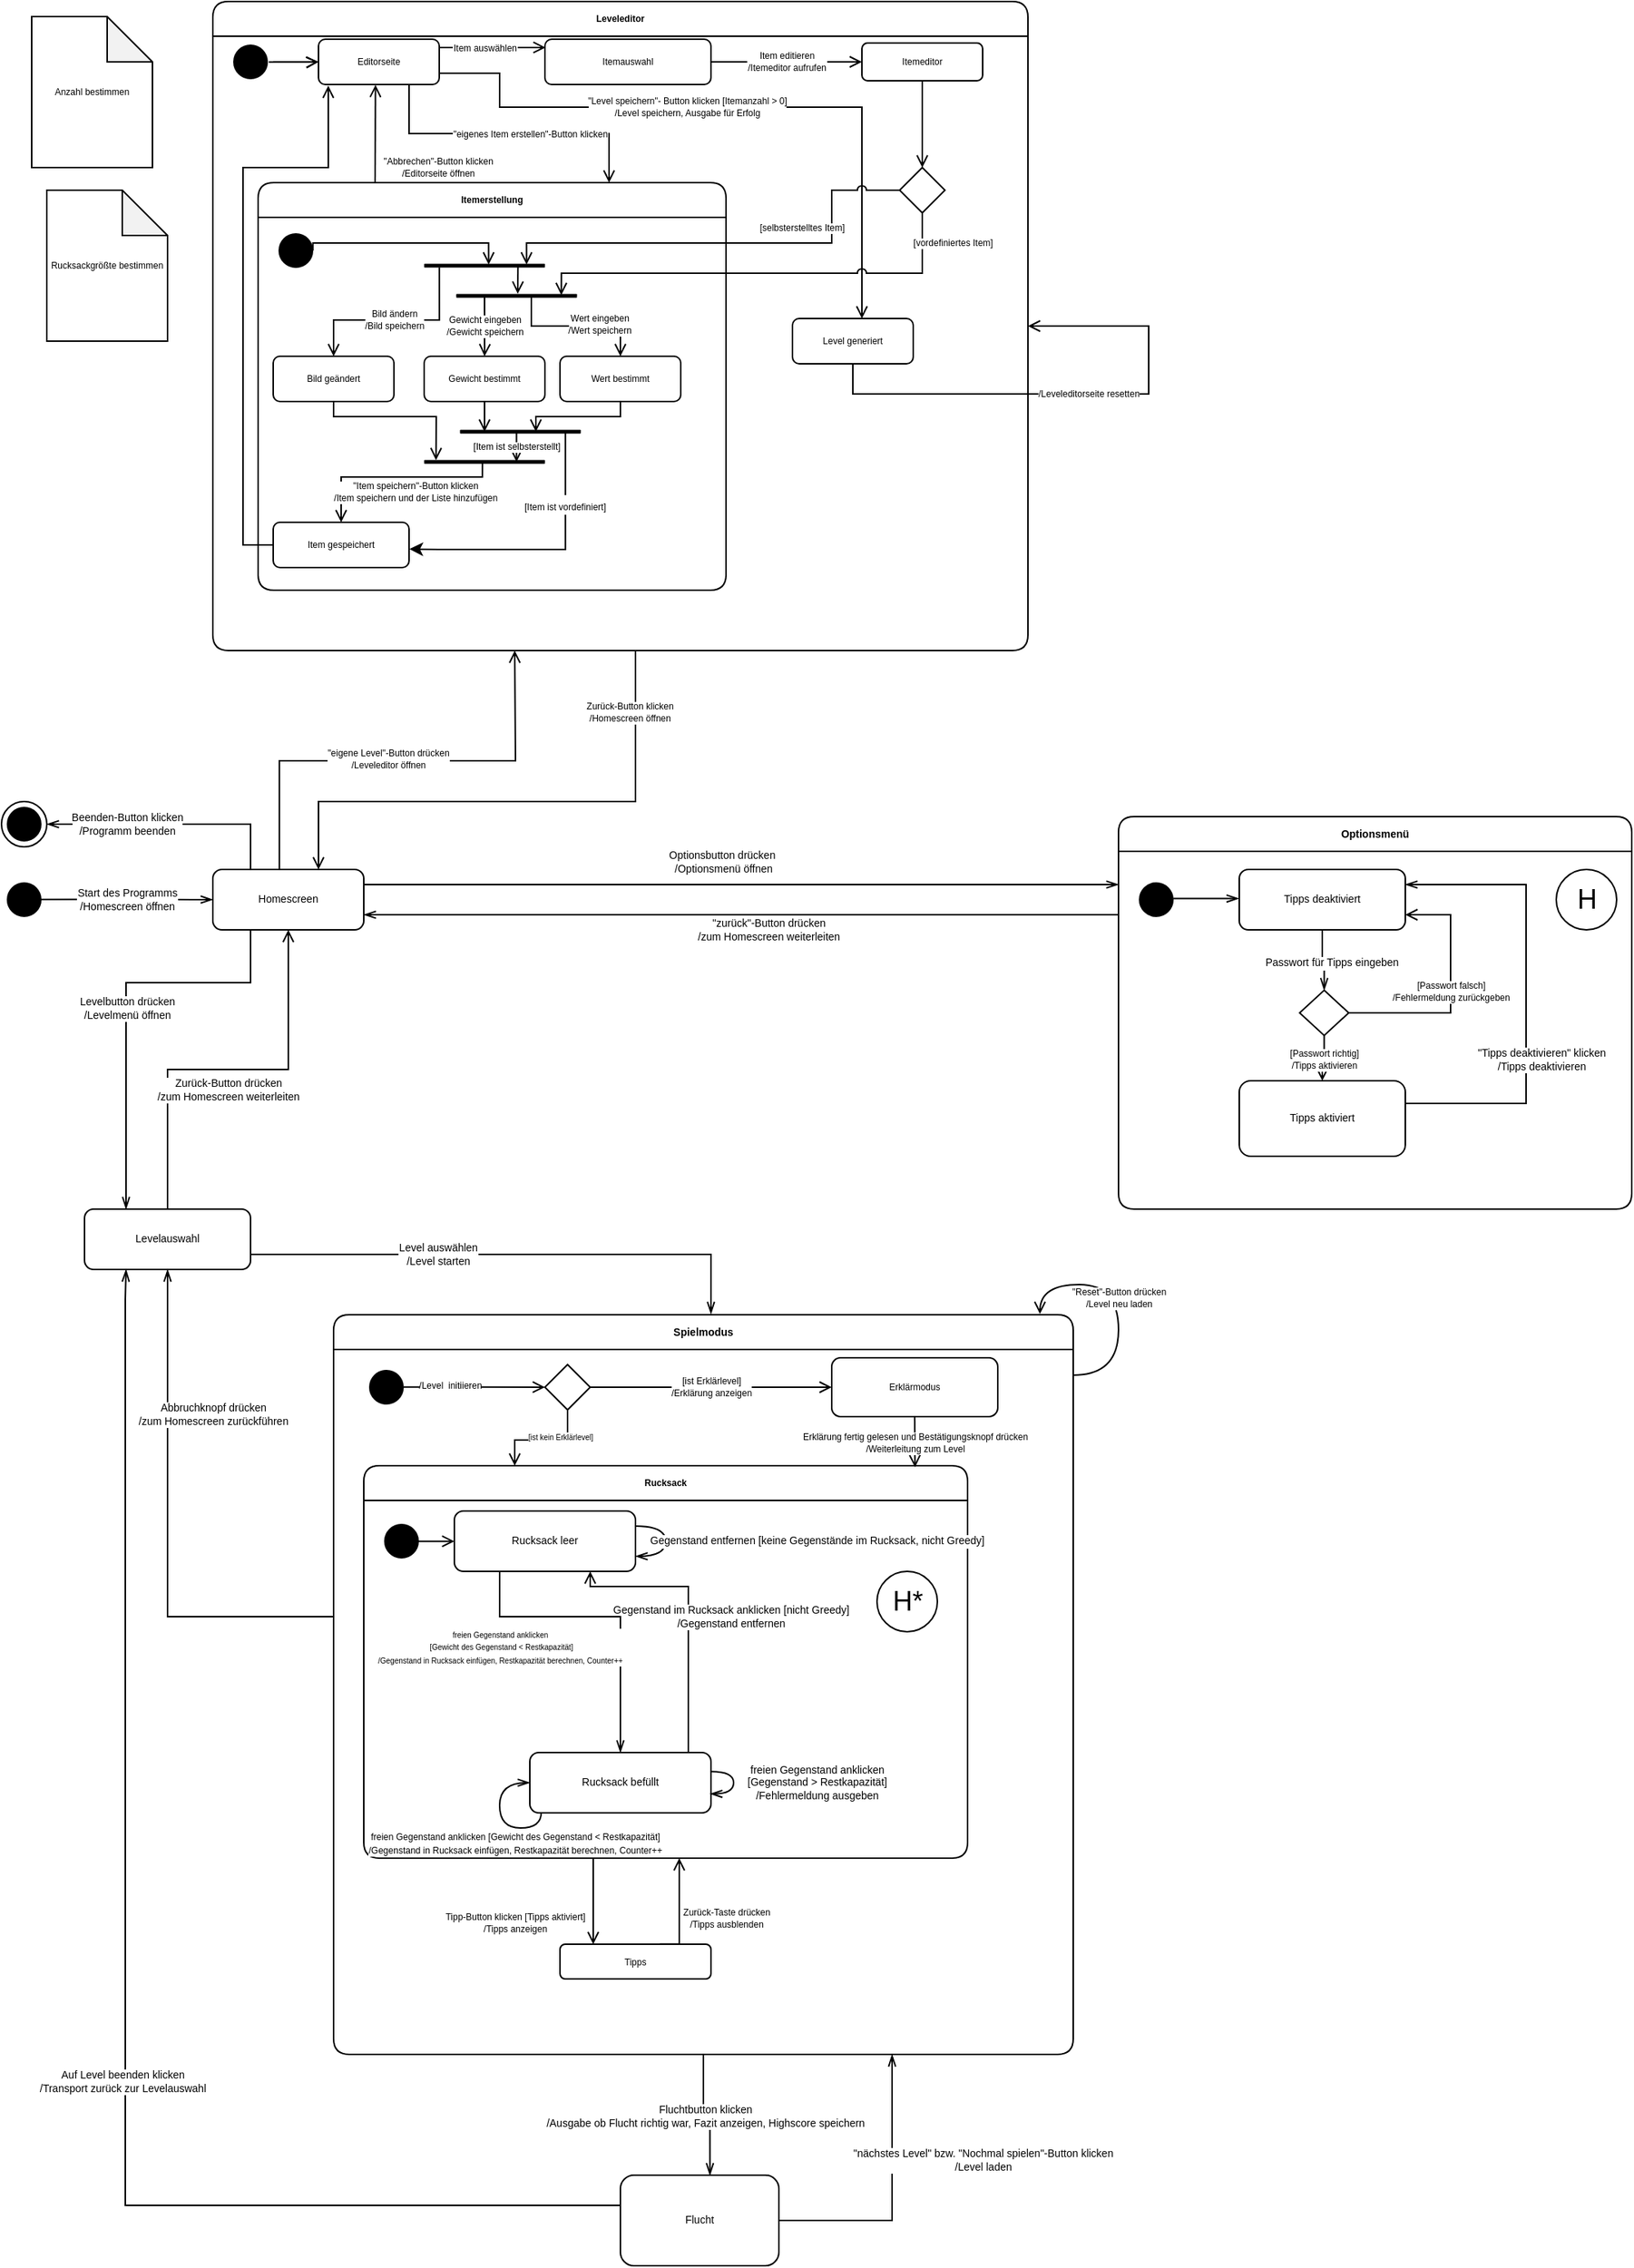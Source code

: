 <mxfile version="20.6.1" type="device"><diagram name="Page-1" id="58cdce13-f638-feb5-8d6f-7d28b1aa9fa0"><mxGraphModel dx="788" dy="1387" grid="1" gridSize="10" guides="1" tooltips="1" connect="1" arrows="1" fold="1" page="1" pageScale="1" pageWidth="1169" pageHeight="827" background="none" math="0" shadow="0"><root><mxCell id="0"/><mxCell id="1" parent="0"/><mxCell id="Y8kZHkkbkPLD9dmNPPJZ-6" value="Start des Programms&lt;br style=&quot;font-size: 7px;&quot;&gt;/Homescreen öffnen" style="edgeStyle=orthogonalEdgeStyle;rounded=0;orthogonalLoop=1;jettySize=auto;html=1;endArrow=openThin;endFill=0;fontSize=7;exitX=0.869;exitY=0.494;exitDx=0;exitDy=0;exitPerimeter=0;" parent="1" source="Y8kZHkkbkPLD9dmNPPJZ-82" target="Y8kZHkkbkPLD9dmNPPJZ-8" edge="1"><mxGeometry relative="1" as="geometry"><mxPoint x="-10" y="-220" as="sourcePoint"/><mxPoint x="165.0" y="50" as="targetPoint"/></mxGeometry></mxCell><mxCell id="Y8kZHkkbkPLD9dmNPPJZ-15" value="Optionsbutton drücken&lt;br style=&quot;font-size: 7px;&quot;&gt;&amp;nbsp;/Optionsmenü öffnen" style="edgeStyle=orthogonalEdgeStyle;rounded=0;orthogonalLoop=1;jettySize=auto;html=1;endArrow=openThin;endFill=0;fontSize=7;exitX=1;exitY=0.25;exitDx=0;exitDy=0;" parent="1" source="Y8kZHkkbkPLD9dmNPPJZ-8" edge="1"><mxGeometry x="-0.053" y="15" relative="1" as="geometry"><mxPoint x="760" y="-225" as="targetPoint"/><Array as="points"><mxPoint x="450" y="-225"/></Array><mxPoint as="offset"/></mxGeometry></mxCell><mxCell id="Y8kZHkkbkPLD9dmNPPJZ-22" value="Levelbutton drücken&lt;br style=&quot;font-size: 7px;&quot;&gt;/Levelmenü öffnen" style="edgeStyle=orthogonalEdgeStyle;rounded=0;orthogonalLoop=1;jettySize=auto;html=1;endArrow=openThin;endFill=0;fontSize=7;entryX=0.25;entryY=0;entryDx=0;entryDy=0;exitX=0.25;exitY=1;exitDx=0;exitDy=0;" parent="1" source="Y8kZHkkbkPLD9dmNPPJZ-8" target="Y8kZHkkbkPLD9dmNPPJZ-21" edge="1"><mxGeometry relative="1" as="geometry"><Array as="points"><mxPoint x="185" y="-160"/><mxPoint x="103" y="-160"/></Array></mxGeometry></mxCell><mxCell id="Y8kZHkkbkPLD9dmNPPJZ-85" style="edgeStyle=orthogonalEdgeStyle;rounded=0;orthogonalLoop=1;jettySize=auto;html=1;entryX=1;entryY=0.5;entryDx=0;entryDy=0;fontSize=7;endArrow=openThin;endFill=0;exitX=0.25;exitY=0;exitDx=0;exitDy=0;" parent="1" source="Y8kZHkkbkPLD9dmNPPJZ-8" target="Y8kZHkkbkPLD9dmNPPJZ-84" edge="1"><mxGeometry relative="1" as="geometry"><Array as="points"><mxPoint x="185" y="-265"/></Array></mxGeometry></mxCell><mxCell id="Y8kZHkkbkPLD9dmNPPJZ-86" value="Beenden-Button klicken&lt;br style=&quot;font-size: 7px;&quot;&gt;/Programm beenden" style="edgeLabel;html=1;align=center;verticalAlign=middle;resizable=0;points=[];fontSize=7;" parent="Y8kZHkkbkPLD9dmNPPJZ-85" vertex="1" connectable="0"><mxGeometry x="-0.388" y="1" relative="1" as="geometry"><mxPoint x="-62" y="-1" as="offset"/></mxGeometry></mxCell><mxCell id="iM5wBfxBL-h4ycN9MEfd-19" style="edgeStyle=orthogonalEdgeStyle;rounded=0;jumpStyle=arc;orthogonalLoop=1;jettySize=auto;html=1;fontSize=6;endArrow=open;endFill=0;exitX=0.441;exitY=-0.003;exitDx=0;exitDy=0;exitPerimeter=0;" parent="1" source="Y8kZHkkbkPLD9dmNPPJZ-8" edge="1"><mxGeometry relative="1" as="geometry"><mxPoint x="360" y="-380" as="targetPoint"/></mxGeometry></mxCell><mxCell id="iM5wBfxBL-h4ycN9MEfd-22" value="&quot;eigene Level&quot;-Button drücken&lt;br&gt;/Leveleditor öffnen" style="edgeLabel;html=1;align=center;verticalAlign=middle;resizable=0;points=[];fontSize=6;" parent="iM5wBfxBL-h4ycN9MEfd-19" vertex="1" connectable="0"><mxGeometry x="-0.043" y="1" relative="1" as="geometry"><mxPoint as="offset"/></mxGeometry></mxCell><mxCell id="Y8kZHkkbkPLD9dmNPPJZ-8" value="Homescreen" style="rounded=1;whiteSpace=wrap;html=1;fontSize=7;" parent="1" vertex="1"><mxGeometry x="160" y="-235" width="100" height="40" as="geometry"/></mxCell><mxCell id="Y8kZHkkbkPLD9dmNPPJZ-68" style="edgeStyle=orthogonalEdgeStyle;rounded=0;orthogonalLoop=1;jettySize=auto;html=1;entryX=1;entryY=0.75;entryDx=0;entryDy=0;endArrow=openThin;endFill=0;fontSize=7;jumpStyle=arc;exitX=0;exitY=0.25;exitDx=0;exitDy=0;" parent="1" source="Y8kZHkkbkPLD9dmNPPJZ-14" target="Y8kZHkkbkPLD9dmNPPJZ-8" edge="1"><mxGeometry relative="1" as="geometry"><Array as="points"><mxPoint x="450" y="-205"/></Array></mxGeometry></mxCell><mxCell id="Y8kZHkkbkPLD9dmNPPJZ-69" value="&quot;zurück&quot;-Button drücken&lt;br style=&quot;font-size: 7px;&quot;&gt;/zum Homescreen weiterleiten" style="edgeLabel;html=1;align=center;verticalAlign=middle;resizable=0;points=[];fontSize=7;" parent="Y8kZHkkbkPLD9dmNPPJZ-68" vertex="1" connectable="0"><mxGeometry x="-0.121" y="-2" relative="1" as="geometry"><mxPoint x="-12" y="12" as="offset"/></mxGeometry></mxCell><mxCell id="Y8kZHkkbkPLD9dmNPPJZ-14" value="Optionsmenü" style="swimlane;whiteSpace=wrap;html=1;rounded=1;fontSize=7;" parent="1" vertex="1"><mxGeometry x="760" y="-270" width="340" height="260" as="geometry"><mxRectangle x="500" y="30" width="90" height="23" as="alternateBounds"/></mxGeometry></mxCell><mxCell id="Y8kZHkkbkPLD9dmNPPJZ-20" value="Passwort für Tipps eingeben" style="edgeStyle=orthogonalEdgeStyle;rounded=0;orthogonalLoop=1;jettySize=auto;html=1;endArrow=openThin;endFill=0;fontSize=7;entryX=0.5;entryY=0;entryDx=0;entryDy=0;entryPerimeter=0;" parent="Y8kZHkkbkPLD9dmNPPJZ-14" source="Y8kZHkkbkPLD9dmNPPJZ-17" target="iM5wBfxBL-h4ycN9MEfd-50" edge="1"><mxGeometry x="0.118" y="5" relative="1" as="geometry"><mxPoint as="offset"/><mxPoint x="135" y="125" as="targetPoint"/></mxGeometry></mxCell><mxCell id="Y8kZHkkbkPLD9dmNPPJZ-17" value="Tipps deaktiviert" style="rounded=1;whiteSpace=wrap;html=1;fontSize=7;" parent="Y8kZHkkbkPLD9dmNPPJZ-14" vertex="1"><mxGeometry x="80" y="35" width="110" height="40" as="geometry"/></mxCell><mxCell id="Y8kZHkkbkPLD9dmNPPJZ-66" style="edgeStyle=orthogonalEdgeStyle;rounded=0;orthogonalLoop=1;jettySize=auto;html=1;entryX=1;entryY=0.25;entryDx=0;entryDy=0;endArrow=openThin;endFill=0;fontSize=7;exitX=1;exitY=0.5;exitDx=0;exitDy=0;jumpStyle=arc;" parent="Y8kZHkkbkPLD9dmNPPJZ-14" source="Y8kZHkkbkPLD9dmNPPJZ-19" target="Y8kZHkkbkPLD9dmNPPJZ-17" edge="1"><mxGeometry relative="1" as="geometry"><Array as="points"><mxPoint x="190" y="190"/><mxPoint x="270" y="190"/><mxPoint x="270" y="45"/></Array></mxGeometry></mxCell><mxCell id="Y8kZHkkbkPLD9dmNPPJZ-67" value="&quot;Tipps deaktivieren&quot; klicken&lt;br style=&quot;font-size: 7px;&quot;&gt;/Tipps deaktivieren" style="edgeLabel;html=1;align=center;verticalAlign=middle;resizable=0;points=[];fontSize=7;" parent="Y8kZHkkbkPLD9dmNPPJZ-66" vertex="1" connectable="0"><mxGeometry x="0.139" relative="1" as="geometry"><mxPoint x="10" y="60" as="offset"/></mxGeometry></mxCell><mxCell id="Y8kZHkkbkPLD9dmNPPJZ-19" value="Tipps aktiviert" style="rounded=1;whiteSpace=wrap;html=1;fontSize=7;" parent="Y8kZHkkbkPLD9dmNPPJZ-14" vertex="1"><mxGeometry x="80" y="175" width="110" height="50" as="geometry"/></mxCell><mxCell id="Y8kZHkkbkPLD9dmNPPJZ-89" value="" style="edgeStyle=orthogonalEdgeStyle;rounded=0;orthogonalLoop=1;jettySize=auto;html=1;fontSize=7;endArrow=openThin;endFill=0;exitX=0.874;exitY=0.475;exitDx=0;exitDy=0;exitPerimeter=0;entryX=-0.003;entryY=0.481;entryDx=0;entryDy=0;entryPerimeter=0;" parent="Y8kZHkkbkPLD9dmNPPJZ-14" source="Y8kZHkkbkPLD9dmNPPJZ-88" target="Y8kZHkkbkPLD9dmNPPJZ-17" edge="1"><mxGeometry relative="1" as="geometry"><mxPoint x="40" y="55" as="sourcePoint"/><Array as="points"><mxPoint x="60" y="54"/></Array></mxGeometry></mxCell><mxCell id="Y8kZHkkbkPLD9dmNPPJZ-88" value="" style="ellipse;html=1;shape=startState;fillColor=#000000;strokeColor=#000000;rounded=1;fontSize=7;" parent="Y8kZHkkbkPLD9dmNPPJZ-14" vertex="1"><mxGeometry x="10" y="40" width="30" height="30" as="geometry"/></mxCell><mxCell id="iM5wBfxBL-h4ycN9MEfd-24" value="H" style="shape=ellipse;html=1;fontSize=18;align=center;" parent="Y8kZHkkbkPLD9dmNPPJZ-14" vertex="1"><mxGeometry x="290" y="35" width="40" height="40" as="geometry"/></mxCell><mxCell id="iM5wBfxBL-h4ycN9MEfd-52" value="[Passwort richtig]&lt;br&gt;/Tipps aktivieren" style="edgeStyle=orthogonalEdgeStyle;rounded=0;jumpStyle=arc;orthogonalLoop=1;jettySize=auto;html=1;entryX=0.5;entryY=0;entryDx=0;entryDy=0;strokeWidth=1;fontSize=6;startArrow=none;startFill=0;endArrow=open;endFill=0;" parent="Y8kZHkkbkPLD9dmNPPJZ-14" source="iM5wBfxBL-h4ycN9MEfd-50" target="Y8kZHkkbkPLD9dmNPPJZ-19" edge="1"><mxGeometry relative="1" as="geometry"/></mxCell><mxCell id="iM5wBfxBL-h4ycN9MEfd-53" value="[Passwort falsch]&lt;br&gt;/Fehlermeldung zurückgeben" style="edgeStyle=orthogonalEdgeStyle;rounded=0;jumpStyle=arc;orthogonalLoop=1;jettySize=auto;html=1;entryX=1;entryY=0.75;entryDx=0;entryDy=0;strokeWidth=1;fontSize=6;startArrow=none;startFill=0;endArrow=open;endFill=0;exitX=1;exitY=0.5;exitDx=0;exitDy=0;exitPerimeter=0;" parent="Y8kZHkkbkPLD9dmNPPJZ-14" source="iM5wBfxBL-h4ycN9MEfd-50" target="Y8kZHkkbkPLD9dmNPPJZ-17" edge="1"><mxGeometry relative="1" as="geometry"><Array as="points"><mxPoint x="220" y="130"/><mxPoint x="220" y="65"/></Array></mxGeometry></mxCell><mxCell id="iM5wBfxBL-h4ycN9MEfd-50" value="" style="strokeWidth=1;html=1;shape=mxgraph.flowchart.decision;whiteSpace=wrap;rounded=1;fontSize=6;" parent="Y8kZHkkbkPLD9dmNPPJZ-14" vertex="1"><mxGeometry x="120" y="115" width="32.5" height="30" as="geometry"/></mxCell><mxCell id="Y8kZHkkbkPLD9dmNPPJZ-24" value="Level auswählen&lt;br style=&quot;font-size: 7px;&quot;&gt;/Level starten" style="edgeStyle=orthogonalEdgeStyle;rounded=0;orthogonalLoop=1;jettySize=auto;html=1;endArrow=openThin;endFill=0;entryX=0.511;entryY=-0.001;entryDx=0;entryDy=0;fontSize=7;entryPerimeter=0;" parent="1" source="Y8kZHkkbkPLD9dmNPPJZ-21" target="Y8kZHkkbkPLD9dmNPPJZ-25" edge="1"><mxGeometry x="-0.284" relative="1" as="geometry"><mxPoint x="130" y="230" as="targetPoint"/><Array as="points"><mxPoint x="490" y="20"/><mxPoint x="490" y="60"/></Array><mxPoint as="offset"/></mxGeometry></mxCell><mxCell id="iM5wBfxBL-h4ycN9MEfd-1" style="edgeStyle=orthogonalEdgeStyle;rounded=0;orthogonalLoop=1;jettySize=auto;html=1;entryX=0.5;entryY=1;entryDx=0;entryDy=0;fontSize=7;endArrow=open;endFill=0;" parent="1" source="Y8kZHkkbkPLD9dmNPPJZ-21" target="Y8kZHkkbkPLD9dmNPPJZ-8" edge="1"><mxGeometry relative="1" as="geometry"/></mxCell><mxCell id="iM5wBfxBL-h4ycN9MEfd-2" value="&lt;font style=&quot;font-size: 7px;&quot;&gt;Zurück-Button drücken&lt;br style=&quot;font-size: 7px;&quot;&gt;/zum Homescreen weiterleiten&lt;/font&gt;" style="edgeLabel;html=1;align=center;verticalAlign=middle;resizable=0;points=[];fontSize=7;" parent="iM5wBfxBL-h4ycN9MEfd-1" vertex="1" connectable="0"><mxGeometry x="-0.165" y="-1" relative="1" as="geometry"><mxPoint x="22" y="12" as="offset"/></mxGeometry></mxCell><mxCell id="Y8kZHkkbkPLD9dmNPPJZ-21" value="Levelauswahl" style="rounded=1;whiteSpace=wrap;html=1;fontSize=7;" parent="1" vertex="1"><mxGeometry x="75" y="-10" width="110" height="40" as="geometry"/></mxCell><mxCell id="Y8kZHkkbkPLD9dmNPPJZ-41" style="edgeStyle=orthogonalEdgeStyle;rounded=0;orthogonalLoop=1;jettySize=auto;html=1;endArrow=openThin;endFill=0;fontSize=7;jumpStyle=arc;entryX=0.565;entryY=0.002;entryDx=0;entryDy=0;entryPerimeter=0;" parent="1" source="Y8kZHkkbkPLD9dmNPPJZ-25" target="Y8kZHkkbkPLD9dmNPPJZ-40" edge="1"><mxGeometry relative="1" as="geometry"><Array as="points"/></mxGeometry></mxCell><mxCell id="Y8kZHkkbkPLD9dmNPPJZ-42" value="Fluchtbutton klicken&lt;br style=&quot;font-size: 7px;&quot;&gt;/Ausgabe ob Flucht richtig war, Fazit anzeigen, Highscore speichern" style="edgeLabel;html=1;align=center;verticalAlign=middle;resizable=0;points=[];fontSize=7;" parent="Y8kZHkkbkPLD9dmNPPJZ-41" vertex="1" connectable="0"><mxGeometry x="-0.046" y="-1" relative="1" as="geometry"><mxPoint as="offset"/></mxGeometry></mxCell><mxCell id="Y8kZHkkbkPLD9dmNPPJZ-70" style="edgeStyle=orthogonalEdgeStyle;rounded=0;orthogonalLoop=1;jettySize=auto;html=1;entryX=0.5;entryY=1;entryDx=0;entryDy=0;endArrow=openThin;endFill=0;fontSize=7;" parent="1" source="Y8kZHkkbkPLD9dmNPPJZ-25" target="Y8kZHkkbkPLD9dmNPPJZ-21" edge="1"><mxGeometry relative="1" as="geometry"><Array as="points"><mxPoint x="130" y="260"/></Array></mxGeometry></mxCell><mxCell id="Y8kZHkkbkPLD9dmNPPJZ-71" value="Abbruchknopf drücken&lt;br style=&quot;font-size: 7px;&quot;&gt;/zum Homescreen zurückführen" style="edgeLabel;html=1;align=center;verticalAlign=middle;resizable=0;points=[];fontSize=7;" parent="Y8kZHkkbkPLD9dmNPPJZ-70" vertex="1" connectable="0"><mxGeometry x="0.465" relative="1" as="geometry"><mxPoint x="30" y="5" as="offset"/></mxGeometry></mxCell><mxCell id="Y8kZHkkbkPLD9dmNPPJZ-25" value="Spielmodus" style="swimlane;whiteSpace=wrap;html=1;rounded=1;fontSize=7;" parent="1" vertex="1"><mxGeometry x="240" y="60" width="490" height="490" as="geometry"/></mxCell><mxCell id="iM5wBfxBL-h4ycN9MEfd-10" style="edgeStyle=orthogonalEdgeStyle;rounded=0;orthogonalLoop=1;jettySize=auto;html=1;fontSize=6;endArrow=open;endFill=0;entryX=0;entryY=0.5;entryDx=0;entryDy=0;exitX=0.883;exitY=0.496;exitDx=0;exitDy=0;exitPerimeter=0;entryPerimeter=0;" parent="Y8kZHkkbkPLD9dmNPPJZ-25" source="Y8kZHkkbkPLD9dmNPPJZ-90" target="iM5wBfxBL-h4ycN9MEfd-54" edge="1"><mxGeometry relative="1" as="geometry"><mxPoint x="140" y="48" as="targetPoint"/><Array as="points"/></mxGeometry></mxCell><mxCell id="iM5wBfxBL-h4ycN9MEfd-11" value="/Level&amp;nbsp; initiieren" style="edgeLabel;html=1;align=center;verticalAlign=middle;resizable=0;points=[];fontSize=6;" parent="iM5wBfxBL-h4ycN9MEfd-10" vertex="1" connectable="0"><mxGeometry x="-0.356" y="1" relative="1" as="geometry"><mxPoint as="offset"/></mxGeometry></mxCell><mxCell id="Y8kZHkkbkPLD9dmNPPJZ-90" value="" style="ellipse;html=1;shape=startState;fillColor=#000000;strokeColor=#000000;rounded=1;fontSize=7;" parent="Y8kZHkkbkPLD9dmNPPJZ-25" vertex="1"><mxGeometry x="20" y="33" width="30" height="30" as="geometry"/></mxCell><mxCell id="iM5wBfxBL-h4ycN9MEfd-6" value="Rucksack" style="swimlane;fontSize=6;rounded=1;swimlaneLine=1;" parent="Y8kZHkkbkPLD9dmNPPJZ-25" vertex="1"><mxGeometry x="20" y="100" width="400" height="260" as="geometry"/></mxCell><mxCell id="Y8kZHkkbkPLD9dmNPPJZ-29" value="Rucksack leer" style="rounded=1;whiteSpace=wrap;html=1;fontSize=7;" parent="iM5wBfxBL-h4ycN9MEfd-6" vertex="1"><mxGeometry x="60" y="30" width="120" height="40" as="geometry"/></mxCell><mxCell id="Y8kZHkkbkPLD9dmNPPJZ-95" style="edgeStyle=orthogonalEdgeStyle;sketch=0;jumpStyle=arc;orthogonalLoop=1;jettySize=auto;html=1;fontSize=7;endArrow=open;endFill=0;rounded=0;entryX=0.75;entryY=1;entryDx=0;entryDy=0;" parent="iM5wBfxBL-h4ycN9MEfd-6" source="Y8kZHkkbkPLD9dmNPPJZ-30" target="Y8kZHkkbkPLD9dmNPPJZ-29" edge="1"><mxGeometry relative="1" as="geometry"><mxPoint x="285" y="70" as="targetPoint"/><Array as="points"><mxPoint x="215" y="80"/><mxPoint x="150" y="80"/></Array></mxGeometry></mxCell><mxCell id="Y8kZHkkbkPLD9dmNPPJZ-96" value="Gegenstand im Rucksack anklicken [nicht Greedy]&lt;br style=&quot;font-size: 7px;&quot;&gt;/Gegenstand entfernen" style="edgeLabel;html=1;align=center;verticalAlign=middle;resizable=0;points=[];fontSize=7;" parent="Y8kZHkkbkPLD9dmNPPJZ-95" vertex="1" connectable="0"><mxGeometry x="0.318" relative="1" as="geometry"><mxPoint x="40" y="20" as="offset"/></mxGeometry></mxCell><mxCell id="Y8kZHkkbkPLD9dmNPPJZ-30" value="Rucksack befüllt" style="rounded=1;whiteSpace=wrap;html=1;fontSize=7;" parent="iM5wBfxBL-h4ycN9MEfd-6" vertex="1"><mxGeometry x="110" y="190" width="120" height="40" as="geometry"/></mxCell><mxCell id="Y8kZHkkbkPLD9dmNPPJZ-58" value="Gegenstand entfernen [keine Gegenstände im Rucksack, nicht Greedy]" style="edgeStyle=orthogonalEdgeStyle;orthogonalLoop=1;jettySize=auto;html=1;endArrow=openThin;endFill=0;fontSize=7;curved=1;" parent="iM5wBfxBL-h4ycN9MEfd-6" source="Y8kZHkkbkPLD9dmNPPJZ-29" target="Y8kZHkkbkPLD9dmNPPJZ-29" edge="1"><mxGeometry y="100" relative="1" as="geometry"><mxPoint as="offset"/></mxGeometry></mxCell><mxCell id="Y8kZHkkbkPLD9dmNPPJZ-31" value="&lt;font style=&quot;font-size: 5px;&quot;&gt;freien Gegenstand anklicken&lt;br style=&quot;&quot;&gt;&amp;nbsp;[Gewicht des Gegenstand &amp;lt; Restkapazität]&lt;br style=&quot;&quot;&gt;/Gegenstand in Rucksack einfügen, Restkapazität berechnen, Counter++&lt;/font&gt;" style="edgeStyle=orthogonalEdgeStyle;rounded=0;orthogonalLoop=1;jettySize=auto;html=1;endArrow=openThin;endFill=0;fontSize=7;exitX=0.25;exitY=1;exitDx=0;exitDy=0;" parent="iM5wBfxBL-h4ycN9MEfd-6" source="Y8kZHkkbkPLD9dmNPPJZ-29" target="Y8kZHkkbkPLD9dmNPPJZ-30" edge="1"><mxGeometry x="-0.7" y="-20" relative="1" as="geometry"><Array as="points"><mxPoint x="90" y="100"/><mxPoint x="170" y="100"/></Array><mxPoint as="offset"/></mxGeometry></mxCell><mxCell id="Y8kZHkkbkPLD9dmNPPJZ-80" value="&lt;font style=&quot;font-size: 6px;&quot;&gt;&lt;span style=&quot;caret-color: rgb(0, 0, 0); color: rgb(0, 0, 0); font-family: Helvetica; font-style: normal; font-variant-caps: normal; font-weight: 400; letter-spacing: normal; text-align: center; text-indent: 0px; text-transform: none; word-spacing: 0px; -webkit-text-stroke-width: 0px; background-color: rgb(255, 255, 255); text-decoration: none; float: none; display: inline !important;&quot;&gt;freien Gegenstand anklicken [Gewicht des Gegenstand &amp;lt; Restkapazität]&lt;/span&gt;&lt;br style=&quot;caret-color: rgb(0, 0, 0); color: rgb(0, 0, 0); font-family: Helvetica; font-style: normal; font-variant-caps: normal; font-weight: 400; letter-spacing: normal; text-align: center; text-indent: 0px; text-transform: none; word-spacing: 0px; -webkit-text-stroke-width: 0px; background-color: rgb(255, 255, 255); text-decoration: none;&quot;&gt;&lt;span style=&quot;caret-color: rgb(0, 0, 0); color: rgb(0, 0, 0); font-family: Helvetica; font-style: normal; font-variant-caps: normal; font-weight: 400; letter-spacing: normal; text-align: center; text-indent: 0px; text-transform: none; word-spacing: 0px; -webkit-text-stroke-width: 0px; background-color: rgb(255, 255, 255); text-decoration: none; float: none; display: inline !important;&quot;&gt;/Gegenstand in Rucksack einfügen, Restkapazität berechnen, Counter++&lt;/span&gt;&lt;/font&gt;" style="edgeStyle=orthogonalEdgeStyle;orthogonalLoop=1;jettySize=auto;html=1;entryX=0;entryY=0.5;entryDx=0;entryDy=0;fontSize=7;endArrow=openThin;endFill=0;curved=1;exitX=0.063;exitY=0.992;exitDx=0;exitDy=0;exitPerimeter=0;" parent="iM5wBfxBL-h4ycN9MEfd-6" source="Y8kZHkkbkPLD9dmNPPJZ-30" target="Y8kZHkkbkPLD9dmNPPJZ-30" edge="1"><mxGeometry x="-0.365" y="10" relative="1" as="geometry"><Array as="points"><mxPoint x="118" y="240"/><mxPoint x="90" y="240"/><mxPoint x="90" y="210"/></Array><mxPoint as="offset"/></mxGeometry></mxCell><mxCell id="Y8kZHkkbkPLD9dmNPPJZ-73" style="edgeStyle=orthogonalEdgeStyle;orthogonalLoop=1;jettySize=auto;html=1;endArrow=openThin;endFill=0;fontSize=7;entryX=0.996;entryY=0.618;entryDx=0;entryDy=0;entryPerimeter=0;curved=1;" parent="iM5wBfxBL-h4ycN9MEfd-6" edge="1"><mxGeometry relative="1" as="geometry"><mxPoint x="230" y="202.64" as="sourcePoint"/><mxPoint x="229.52" y="217.36" as="targetPoint"/><Array as="points"><mxPoint x="245" y="202.64"/><mxPoint x="245" y="217.64"/></Array></mxGeometry></mxCell><mxCell id="Y8kZHkkbkPLD9dmNPPJZ-74" value="freien Gegenstand anklicken &lt;br&gt;[Gegenstand &amp;gt; Restkapazität]&lt;br style=&quot;font-size: 7px;&quot;&gt;/Fehlermeldung ausgeben" style="edgeLabel;html=1;align=center;verticalAlign=middle;resizable=0;points=[];fontSize=7;" parent="Y8kZHkkbkPLD9dmNPPJZ-73" vertex="1" connectable="0"><mxGeometry x="-0.165" y="3" relative="1" as="geometry"><mxPoint x="52" y="3" as="offset"/></mxGeometry></mxCell><mxCell id="iM5wBfxBL-h4ycN9MEfd-9" style="edgeStyle=orthogonalEdgeStyle;rounded=0;orthogonalLoop=1;jettySize=auto;html=1;fontSize=6;endArrow=open;endFill=0;exitX=0.86;exitY=0.504;exitDx=0;exitDy=0;exitPerimeter=0;" parent="iM5wBfxBL-h4ycN9MEfd-6" source="iM5wBfxBL-h4ycN9MEfd-8" target="Y8kZHkkbkPLD9dmNPPJZ-29" edge="1"><mxGeometry relative="1" as="geometry"/></mxCell><mxCell id="iM5wBfxBL-h4ycN9MEfd-8" value="" style="ellipse;html=1;shape=startState;fillColor=#000000;strokeColor=#000000;rounded=1;fontSize=7;" parent="iM5wBfxBL-h4ycN9MEfd-6" vertex="1"><mxGeometry x="10" y="35" width="30" height="30" as="geometry"/></mxCell><mxCell id="iM5wBfxBL-h4ycN9MEfd-49" value="H*" style="shape=ellipse;html=1;fontSize=18;align=center;rounded=1;" parent="iM5wBfxBL-h4ycN9MEfd-6" vertex="1"><mxGeometry x="340" y="70" width="40" height="40" as="geometry"/></mxCell><mxCell id="iM5wBfxBL-h4ycN9MEfd-12" value="Tipps" style="rounded=1;whiteSpace=wrap;html=1;fontSize=6;" parent="Y8kZHkkbkPLD9dmNPPJZ-25" vertex="1"><mxGeometry x="150" y="417" width="100" height="23" as="geometry"/></mxCell><mxCell id="iM5wBfxBL-h4ycN9MEfd-13" style="edgeStyle=orthogonalEdgeStyle;rounded=0;jumpStyle=arc;orthogonalLoop=1;jettySize=auto;html=1;fontSize=6;endArrow=open;endFill=0;" parent="Y8kZHkkbkPLD9dmNPPJZ-25" edge="1"><mxGeometry relative="1" as="geometry"><mxPoint x="170" y="360" as="sourcePoint"/><Array as="points"><mxPoint x="172" y="360"/><mxPoint x="172" y="380"/><mxPoint x="172" y="380"/></Array><mxPoint x="172" y="417" as="targetPoint"/></mxGeometry></mxCell><mxCell id="iM5wBfxBL-h4ycN9MEfd-14" value="Tipp-Button klicken [Tipps aktiviert]&lt;br&gt;/Tipps anzeigen" style="edgeLabel;html=1;align=center;verticalAlign=middle;resizable=0;points=[];fontSize=6;" parent="iM5wBfxBL-h4ycN9MEfd-13" vertex="1" connectable="0"><mxGeometry x="0.448" y="1" relative="1" as="geometry"><mxPoint x="-53" y="2" as="offset"/></mxGeometry></mxCell><mxCell id="iM5wBfxBL-h4ycN9MEfd-38" value="[ist kein Erklärlevel]" style="edgeStyle=orthogonalEdgeStyle;rounded=0;jumpStyle=arc;orthogonalLoop=1;jettySize=auto;html=1;strokeWidth=1;fontSize=5;startArrow=none;startFill=0;endArrow=open;endFill=0;exitX=0.5;exitY=1;exitDx=0;exitDy=0;exitPerimeter=0;entryX=0.25;entryY=0;entryDx=0;entryDy=0;" parent="Y8kZHkkbkPLD9dmNPPJZ-25" source="iM5wBfxBL-h4ycN9MEfd-54" target="iM5wBfxBL-h4ycN9MEfd-6" edge="1"><mxGeometry x="-0.305" y="-3" relative="1" as="geometry"><mxPoint x="185" y="65" as="sourcePoint"/><mxPoint as="offset"/></mxGeometry></mxCell><mxCell id="iM5wBfxBL-h4ycN9MEfd-40" value="[ist Erklärlevel]&lt;br&gt;/Erklärung anzeigen" style="edgeStyle=orthogonalEdgeStyle;rounded=0;jumpStyle=arc;orthogonalLoop=1;jettySize=auto;html=1;strokeWidth=1;fontSize=6;startArrow=none;startFill=0;endArrow=open;endFill=0;exitX=1;exitY=0.5;exitDx=0;exitDy=0;exitPerimeter=0;" parent="Y8kZHkkbkPLD9dmNPPJZ-25" source="iM5wBfxBL-h4ycN9MEfd-54" target="iM5wBfxBL-h4ycN9MEfd-39" edge="1"><mxGeometry relative="1" as="geometry"><mxPoint x="230" y="48" as="sourcePoint"/></mxGeometry></mxCell><mxCell id="iM5wBfxBL-h4ycN9MEfd-41" value="Erklärung fertig gelesen und Bestätigungsknopf drücken&lt;br&gt;/Weiterleitung zum Level" style="edgeStyle=orthogonalEdgeStyle;rounded=0;jumpStyle=arc;orthogonalLoop=1;jettySize=auto;html=1;entryX=0.913;entryY=0.004;entryDx=0;entryDy=0;entryPerimeter=0;strokeWidth=1;fontSize=6;startArrow=none;startFill=0;endArrow=open;endFill=0;" parent="Y8kZHkkbkPLD9dmNPPJZ-25" source="iM5wBfxBL-h4ycN9MEfd-39" target="iM5wBfxBL-h4ycN9MEfd-6" edge="1"><mxGeometry relative="1" as="geometry"/></mxCell><mxCell id="iM5wBfxBL-h4ycN9MEfd-39" value="Erklärmodus" style="rounded=1;whiteSpace=wrap;html=1;fontSize=6;" parent="Y8kZHkkbkPLD9dmNPPJZ-25" vertex="1"><mxGeometry x="330" y="28.5" width="110" height="39" as="geometry"/></mxCell><mxCell id="iM5wBfxBL-h4ycN9MEfd-54" value="" style="strokeWidth=1;html=1;shape=mxgraph.flowchart.decision;whiteSpace=wrap;rounded=1;fontSize=6;" parent="Y8kZHkkbkPLD9dmNPPJZ-25" vertex="1"><mxGeometry x="140" y="33" width="30" height="30" as="geometry"/></mxCell><mxCell id="Y8kZHkkbkPLD9dmNPPJZ-47" style="edgeStyle=orthogonalEdgeStyle;rounded=0;orthogonalLoop=1;jettySize=auto;html=1;entryX=0.25;entryY=1;entryDx=0;entryDy=0;endArrow=openThin;endFill=0;fontSize=7;" parent="1" source="Y8kZHkkbkPLD9dmNPPJZ-40" target="Y8kZHkkbkPLD9dmNPPJZ-21" edge="1"><mxGeometry relative="1" as="geometry"><Array as="points"><mxPoint x="102" y="650"/><mxPoint x="102" y="50"/></Array></mxGeometry></mxCell><mxCell id="Y8kZHkkbkPLD9dmNPPJZ-48" value="Auf Level beenden klicken&lt;br style=&quot;font-size: 7px;&quot;&gt;/Transport zurück zur Levelauswahl" style="edgeLabel;html=1;align=center;verticalAlign=middle;resizable=0;points=[];fontSize=7;" parent="Y8kZHkkbkPLD9dmNPPJZ-47" vertex="1" connectable="0"><mxGeometry x="-0.136" y="2" relative="1" as="geometry"><mxPoint as="offset"/></mxGeometry></mxCell><mxCell id="Y8kZHkkbkPLD9dmNPPJZ-52" style="edgeStyle=orthogonalEdgeStyle;rounded=0;orthogonalLoop=1;jettySize=auto;html=1;endArrow=openThin;endFill=0;fontSize=7;exitX=1;exitY=0.5;exitDx=0;exitDy=0;" parent="1" source="Y8kZHkkbkPLD9dmNPPJZ-40" edge="1"><mxGeometry relative="1" as="geometry"><mxPoint x="610" y="550" as="targetPoint"/><Array as="points"><mxPoint x="610" y="660"/><mxPoint x="610" y="550"/></Array></mxGeometry></mxCell><mxCell id="Y8kZHkkbkPLD9dmNPPJZ-53" value="&quot;nächstes Level&quot; bzw. &quot;Nochmal spielen&quot;-Button klicken&lt;br style=&quot;font-size: 7px;&quot;&gt;/Level laden" style="edgeLabel;html=1;align=center;verticalAlign=middle;resizable=0;points=[];fontSize=7;" parent="Y8kZHkkbkPLD9dmNPPJZ-52" vertex="1" connectable="0"><mxGeometry x="-0.406" y="-4" relative="1" as="geometry"><mxPoint x="80" y="-44" as="offset"/></mxGeometry></mxCell><mxCell id="Y8kZHkkbkPLD9dmNPPJZ-40" value="Flucht" style="rounded=1;whiteSpace=wrap;html=1;fontSize=7;" parent="1" vertex="1"><mxGeometry x="430" y="630" width="105" height="60" as="geometry"/></mxCell><mxCell id="Y8kZHkkbkPLD9dmNPPJZ-82" value="" style="ellipse;html=1;shape=startState;fillColor=#000000;strokeColor=#000000;rounded=1;fontSize=7;" parent="1" vertex="1"><mxGeometry x="20" y="-230" width="30" height="30" as="geometry"/></mxCell><mxCell id="Y8kZHkkbkPLD9dmNPPJZ-84" value="" style="ellipse;html=1;shape=endState;fillColor=#000000;strokeColor=#000000;rounded=1;fontSize=7;" parent="1" vertex="1"><mxGeometry x="20" y="-280" width="30" height="30" as="geometry"/></mxCell><mxCell id="iM5wBfxBL-h4ycN9MEfd-15" style="edgeStyle=orthogonalEdgeStyle;rounded=0;jumpStyle=arc;orthogonalLoop=1;jettySize=auto;html=1;fontSize=6;endArrow=open;endFill=0;exitX=0.661;exitY=-0.008;exitDx=0;exitDy=0;exitPerimeter=0;" parent="1" source="iM5wBfxBL-h4ycN9MEfd-12" edge="1"><mxGeometry relative="1" as="geometry"><mxPoint x="469" y="420" as="targetPoint"/><Array as="points"><mxPoint x="469" y="440"/><mxPoint x="469" y="440"/></Array></mxGeometry></mxCell><mxCell id="iM5wBfxBL-h4ycN9MEfd-16" value="Zurück-Taste drücken&lt;br&gt;/Tipps ausblenden" style="edgeLabel;html=1;align=center;verticalAlign=middle;resizable=0;points=[];fontSize=6;" parent="iM5wBfxBL-h4ycN9MEfd-15" vertex="1" connectable="0"><mxGeometry x="0.218" y="1" relative="1" as="geometry"><mxPoint x="32" y="13" as="offset"/></mxGeometry></mxCell><mxCell id="iM5wBfxBL-h4ycN9MEfd-18" value="Leveleditor" style="swimlane;rounded=1;fontSize=6;" parent="1" vertex="1"><mxGeometry x="160" y="-810" width="540" height="430" as="geometry"><mxRectangle x="220" y="-800" width="70" height="23" as="alternateBounds"/></mxGeometry></mxCell><mxCell id="iM5wBfxBL-h4ycN9MEfd-46" style="edgeStyle=orthogonalEdgeStyle;rounded=0;jumpStyle=arc;orthogonalLoop=1;jettySize=auto;html=1;strokeWidth=1;fontSize=6;startArrow=none;startFill=0;endArrow=open;endFill=0;" parent="iM5wBfxBL-h4ycN9MEfd-18" target="iM5wBfxBL-h4ycN9MEfd-45" edge="1"><mxGeometry relative="1" as="geometry"><mxPoint x="40" y="40" as="sourcePoint"/></mxGeometry></mxCell><mxCell id="iM5wBfxBL-h4ycN9MEfd-98" value="" style="edgeStyle=orthogonalEdgeStyle;rounded=0;jumpStyle=arc;orthogonalLoop=1;jettySize=auto;html=1;strokeWidth=1;fontSize=6;startArrow=none;startFill=0;endArrow=open;endFill=0;exitX=0.901;exitY=0.505;exitDx=0;exitDy=0;exitPerimeter=0;" parent="iM5wBfxBL-h4ycN9MEfd-18" source="iM5wBfxBL-h4ycN9MEfd-43" target="iM5wBfxBL-h4ycN9MEfd-45" edge="1"><mxGeometry relative="1" as="geometry"/></mxCell><mxCell id="iM5wBfxBL-h4ycN9MEfd-43" value="" style="ellipse;html=1;shape=startState;fillColor=#000000;strokeColor=#000000;rounded=1;fontSize=7;" parent="iM5wBfxBL-h4ycN9MEfd-18" vertex="1"><mxGeometry x="10" y="25" width="30" height="30" as="geometry"/></mxCell><mxCell id="iM5wBfxBL-h4ycN9MEfd-59" value="&quot;eigenes Item erstellen&quot;-Button klicken" style="edgeStyle=orthogonalEdgeStyle;rounded=0;jumpStyle=arc;orthogonalLoop=1;jettySize=auto;html=1;entryX=0.75;entryY=0;entryDx=0;entryDy=0;strokeWidth=1;fontSize=6;startArrow=none;startFill=0;endArrow=open;endFill=0;exitX=0.75;exitY=1;exitDx=0;exitDy=0;" parent="iM5wBfxBL-h4ycN9MEfd-18" source="iM5wBfxBL-h4ycN9MEfd-45" target="iM5wBfxBL-h4ycN9MEfd-64" edge="1"><mxGeometry x="0.139" relative="1" as="geometry"><mxPoint x="110" y="130" as="targetPoint"/><mxPoint as="offset"/></mxGeometry></mxCell><mxCell id="iM5wBfxBL-h4ycN9MEfd-83" value="Item auswählen" style="edgeStyle=orthogonalEdgeStyle;rounded=0;jumpStyle=arc;orthogonalLoop=1;jettySize=auto;html=1;entryX=0.004;entryY=0.183;entryDx=0;entryDy=0;strokeWidth=1;fontSize=6;startArrow=none;startFill=0;endArrow=open;endFill=0;entryPerimeter=0;" parent="iM5wBfxBL-h4ycN9MEfd-18" source="iM5wBfxBL-h4ycN9MEfd-45" target="iM5wBfxBL-h4ycN9MEfd-61" edge="1"><mxGeometry x="-0.148" relative="1" as="geometry"><Array as="points"><mxPoint x="185" y="30"/></Array><mxPoint as="offset"/></mxGeometry></mxCell><mxCell id="iM5wBfxBL-h4ycN9MEfd-100" value="&quot;Level speichern&quot;- Button klicken [Itemanzahl &amp;gt; 0]&lt;br&gt;/Level speichern, Ausgabe für Erfolg" style="edgeStyle=orthogonalEdgeStyle;rounded=0;jumpStyle=arc;orthogonalLoop=1;jettySize=auto;html=1;strokeWidth=1;fontSize=6;startArrow=none;startFill=0;endArrow=open;endFill=0;exitX=1;exitY=0.75;exitDx=0;exitDy=0;" parent="iM5wBfxBL-h4ycN9MEfd-18" source="iM5wBfxBL-h4ycN9MEfd-45" edge="1"><mxGeometry x="-0.157" relative="1" as="geometry"><mxPoint x="430" y="210" as="targetPoint"/><Array as="points"><mxPoint x="190" y="48"/><mxPoint x="190" y="70"/><mxPoint x="430" y="70"/><mxPoint x="430" y="210"/></Array><mxPoint as="offset"/></mxGeometry></mxCell><mxCell id="iM5wBfxBL-h4ycN9MEfd-45" value="Editorseite" style="rounded=1;whiteSpace=wrap;html=1;fontSize=6;" parent="iM5wBfxBL-h4ycN9MEfd-18" vertex="1"><mxGeometry x="70" y="25" width="80" height="30" as="geometry"/></mxCell><mxCell id="iM5wBfxBL-h4ycN9MEfd-48" value="Level generiert" style="rounded=1;whiteSpace=wrap;html=1;fontSize=6;" parent="iM5wBfxBL-h4ycN9MEfd-18" vertex="1"><mxGeometry x="384" y="210" width="80" height="30" as="geometry"/></mxCell><mxCell id="iM5wBfxBL-h4ycN9MEfd-85" value="Item editieren&lt;br&gt;/Itemeditor aufrufen" style="edgeStyle=orthogonalEdgeStyle;rounded=0;jumpStyle=arc;orthogonalLoop=1;jettySize=auto;html=1;entryX=0;entryY=0.5;entryDx=0;entryDy=0;strokeWidth=1;fontSize=6;startArrow=none;startFill=0;endArrow=open;endFill=0;" parent="iM5wBfxBL-h4ycN9MEfd-18" source="iM5wBfxBL-h4ycN9MEfd-61" target="iM5wBfxBL-h4ycN9MEfd-84" edge="1"><mxGeometry relative="1" as="geometry"/></mxCell><mxCell id="iM5wBfxBL-h4ycN9MEfd-61" value="Itemauswahl" style="rounded=1;whiteSpace=wrap;html=1;strokeWidth=1;fontSize=6;" parent="iM5wBfxBL-h4ycN9MEfd-18" vertex="1"><mxGeometry x="220" y="25" width="110" height="30" as="geometry"/></mxCell><mxCell id="iM5wBfxBL-h4ycN9MEfd-90" value="&quot;Abbrechen&quot;-Button klicken&lt;br&gt;/Editorseite öffnen" style="edgeStyle=orthogonalEdgeStyle;rounded=0;jumpStyle=arc;orthogonalLoop=1;jettySize=auto;html=1;entryX=0.472;entryY=1.007;entryDx=0;entryDy=0;strokeWidth=1;fontSize=6;startArrow=none;startFill=0;endArrow=open;endFill=0;exitX=0.25;exitY=0;exitDx=0;exitDy=0;entryPerimeter=0;" parent="iM5wBfxBL-h4ycN9MEfd-18" source="iM5wBfxBL-h4ycN9MEfd-64" target="iM5wBfxBL-h4ycN9MEfd-45" edge="1"><mxGeometry x="-0.684" y="-42" relative="1" as="geometry"><Array as="points"><mxPoint x="108" y="110"/><mxPoint x="108" y="110"/></Array><mxPoint as="offset"/></mxGeometry></mxCell><mxCell id="iM5wBfxBL-h4ycN9MEfd-64" value="Itemerstellung" style="swimlane;rounded=1;strokeWidth=1;fontSize=6;" parent="iM5wBfxBL-h4ycN9MEfd-18" vertex="1"><mxGeometry x="30" y="120" width="310" height="270" as="geometry"/></mxCell><mxCell id="iM5wBfxBL-h4ycN9MEfd-78" style="edgeStyle=orthogonalEdgeStyle;rounded=0;jumpStyle=arc;orthogonalLoop=1;jettySize=auto;html=1;entryX=0.05;entryY=0.902;entryDx=0;entryDy=0;entryPerimeter=0;strokeWidth=1;fontSize=6;startArrow=none;startFill=0;endArrow=open;endFill=0;" parent="iM5wBfxBL-h4ycN9MEfd-64" source="iM5wBfxBL-h4ycN9MEfd-63" target="iM5wBfxBL-h4ycN9MEfd-74" edge="1"><mxGeometry relative="1" as="geometry"><Array as="points"><mxPoint x="50" y="155"/><mxPoint x="118" y="155"/><mxPoint x="118" y="165"/></Array></mxGeometry></mxCell><mxCell id="iM5wBfxBL-h4ycN9MEfd-63" value="Bild geändert" style="rounded=1;whiteSpace=wrap;html=1;strokeWidth=1;fontSize=6;" parent="iM5wBfxBL-h4ycN9MEfd-64" vertex="1"><mxGeometry x="10" y="115" width="80" height="30" as="geometry"/></mxCell><mxCell id="iM5wBfxBL-h4ycN9MEfd-67" style="edgeStyle=orthogonalEdgeStyle;rounded=0;jumpStyle=arc;orthogonalLoop=1;jettySize=auto;html=1;entryX=0.191;entryY=0.466;entryDx=0;entryDy=0;entryPerimeter=0;strokeWidth=1;fontSize=6;startArrow=none;startFill=0;endArrow=open;endFill=0;exitX=0.877;exitY=0.498;exitDx=0;exitDy=0;exitPerimeter=0;" parent="iM5wBfxBL-h4ycN9MEfd-64" source="iM5wBfxBL-h4ycN9MEfd-65" target="iM5wBfxBL-h4ycN9MEfd-66" edge="1"><mxGeometry relative="1" as="geometry"><Array as="points"><mxPoint x="36" y="40"/><mxPoint x="153" y="40"/></Array></mxGeometry></mxCell><mxCell id="iM5wBfxBL-h4ycN9MEfd-65" value="" style="ellipse;html=1;shape=startState;fillColor=#000000;strokeColor=#000000;rounded=1;fontSize=7;" parent="iM5wBfxBL-h4ycN9MEfd-64" vertex="1"><mxGeometry x="10" y="30" width="30" height="30" as="geometry"/></mxCell><mxCell id="iM5wBfxBL-h4ycN9MEfd-68" value="Bild ändern&lt;br&gt;/Bild speichern" style="edgeStyle=orthogonalEdgeStyle;rounded=0;jumpStyle=arc;orthogonalLoop=1;jettySize=auto;html=1;strokeWidth=1;fontSize=6;startArrow=none;startFill=0;endArrow=open;endFill=0;exitX=0.956;exitY=0.874;exitDx=0;exitDy=0;exitPerimeter=0;" parent="iM5wBfxBL-h4ycN9MEfd-64" source="iM5wBfxBL-h4ycN9MEfd-66" target="iM5wBfxBL-h4ycN9MEfd-63" edge="1"><mxGeometry relative="1" as="geometry"><mxPoint x="120" y="67" as="sourcePoint"/><Array as="points"><mxPoint x="120" y="91"/><mxPoint x="50" y="91"/></Array></mxGeometry></mxCell><mxCell id="iM5wBfxBL-h4ycN9MEfd-71" value="Gewicht eingeben&lt;br&gt;/Gewicht speichern" style="edgeStyle=orthogonalEdgeStyle;rounded=0;jumpStyle=arc;orthogonalLoop=1;jettySize=auto;html=1;entryX=0.5;entryY=0;entryDx=0;entryDy=0;strokeWidth=1;fontSize=6;startArrow=none;startFill=0;endArrow=open;endFill=0;" parent="iM5wBfxBL-h4ycN9MEfd-64" target="iM5wBfxBL-h4ycN9MEfd-69" edge="1"><mxGeometry relative="1" as="geometry"><mxPoint x="150" y="75" as="sourcePoint"/></mxGeometry></mxCell><mxCell id="iM5wBfxBL-h4ycN9MEfd-72" style="edgeStyle=orthogonalEdgeStyle;rounded=0;jumpStyle=arc;orthogonalLoop=1;jettySize=auto;html=1;entryX=0.5;entryY=0;entryDx=0;entryDy=0;strokeWidth=1;fontSize=6;startArrow=none;startFill=0;endArrow=open;endFill=0;" parent="iM5wBfxBL-h4ycN9MEfd-64" target="iM5wBfxBL-h4ycN9MEfd-70" edge="1"><mxGeometry relative="1" as="geometry"><mxPoint x="181" y="75" as="sourcePoint"/><Array as="points"><mxPoint x="181" y="95"/><mxPoint x="240" y="95"/></Array></mxGeometry></mxCell><mxCell id="iM5wBfxBL-h4ycN9MEfd-73" value="Wert eingeben&lt;br&gt;/Wert speichern" style="edgeLabel;html=1;align=center;verticalAlign=middle;resizable=0;points=[];fontSize=6;" parent="iM5wBfxBL-h4ycN9MEfd-72" vertex="1" connectable="0"><mxGeometry x="0.307" y="1" relative="1" as="geometry"><mxPoint as="offset"/></mxGeometry></mxCell><mxCell id="iM5wBfxBL-h4ycN9MEfd-89" style="edgeStyle=orthogonalEdgeStyle;rounded=0;jumpStyle=arc;orthogonalLoop=1;jettySize=auto;html=1;entryX=-0.05;entryY=0.489;entryDx=0;entryDy=0;entryPerimeter=0;strokeWidth=1;fontSize=6;startArrow=none;startFill=0;endArrow=open;endFill=0;exitX=0.593;exitY=0.223;exitDx=0;exitDy=0;exitPerimeter=0;" parent="iM5wBfxBL-h4ycN9MEfd-64" source="iM5wBfxBL-h4ycN9MEfd-66" target="iM5wBfxBL-h4ycN9MEfd-88" edge="1"><mxGeometry relative="1" as="geometry"><mxPoint x="170" y="57" as="sourcePoint"/><Array as="points"><mxPoint x="172" y="57"/><mxPoint x="172" y="57"/><mxPoint x="172" y="74"/></Array></mxGeometry></mxCell><mxCell id="iM5wBfxBL-h4ycN9MEfd-66" value="" style="html=1;points=[];perimeter=orthogonalPerimeter;fillColor=#000000;strokeColor=none;rounded=1;strokeWidth=1;fontSize=6;rotation=90;" parent="iM5wBfxBL-h4ycN9MEfd-64" vertex="1"><mxGeometry x="148.75" y="15" width="2.5" height="80" as="geometry"/></mxCell><mxCell id="iM5wBfxBL-h4ycN9MEfd-77" style="edgeStyle=orthogonalEdgeStyle;rounded=0;jumpStyle=arc;orthogonalLoop=1;jettySize=auto;html=1;strokeWidth=1;fontSize=6;startArrow=none;startFill=0;endArrow=open;endFill=0;" parent="iM5wBfxBL-h4ycN9MEfd-64" source="iM5wBfxBL-h4ycN9MEfd-70" edge="1"><mxGeometry relative="1" as="geometry"><mxPoint x="184" y="165" as="targetPoint"/><Array as="points"><mxPoint x="240" y="155"/><mxPoint x="184" y="155"/><mxPoint x="184" y="165"/><mxPoint x="184" y="165"/></Array></mxGeometry></mxCell><mxCell id="iM5wBfxBL-h4ycN9MEfd-70" value="Wert bestimmt" style="rounded=1;whiteSpace=wrap;html=1;strokeWidth=1;fontSize=6;" parent="iM5wBfxBL-h4ycN9MEfd-64" vertex="1"><mxGeometry x="200" y="115" width="80" height="30" as="geometry"/></mxCell><mxCell id="iM5wBfxBL-h4ycN9MEfd-76" style="edgeStyle=orthogonalEdgeStyle;rounded=0;jumpStyle=arc;orthogonalLoop=1;jettySize=auto;html=1;strokeWidth=1;fontSize=6;startArrow=none;startFill=0;endArrow=open;endFill=0;" parent="iM5wBfxBL-h4ycN9MEfd-64" source="iM5wBfxBL-h4ycN9MEfd-69" edge="1"><mxGeometry relative="1" as="geometry"><mxPoint x="150" y="165" as="targetPoint"/></mxGeometry></mxCell><mxCell id="iM5wBfxBL-h4ycN9MEfd-69" value="Gewicht bestimmt" style="rounded=1;whiteSpace=wrap;html=1;strokeWidth=1;fontSize=6;" parent="iM5wBfxBL-h4ycN9MEfd-64" vertex="1"><mxGeometry x="110" y="115" width="80" height="30" as="geometry"/></mxCell><mxCell id="iM5wBfxBL-h4ycN9MEfd-80" value="&quot;Item speichern&quot;-Button klicken&lt;br&gt;/Item speichern und der Liste hinzufügen" style="edgeStyle=orthogonalEdgeStyle;rounded=0;jumpStyle=arc;orthogonalLoop=1;jettySize=auto;html=1;entryX=0.5;entryY=0;entryDx=0;entryDy=0;strokeWidth=1;fontSize=6;startArrow=none;startFill=0;endArrow=open;endFill=0;exitX=0.872;exitY=0.517;exitDx=0;exitDy=0;exitPerimeter=0;" parent="iM5wBfxBL-h4ycN9MEfd-64" source="iM5wBfxBL-h4ycN9MEfd-74" target="iM5wBfxBL-h4ycN9MEfd-79" edge="1"><mxGeometry x="-0.191" y="10" relative="1" as="geometry"><Array as="points"><mxPoint x="149" y="195"/><mxPoint x="55" y="195"/></Array><mxPoint as="offset"/></mxGeometry></mxCell><mxCell id="iM5wBfxBL-h4ycN9MEfd-74" value="" style="html=1;points=[];perimeter=orthogonalPerimeter;fillColor=#000000;strokeColor=none;rounded=1;strokeWidth=1;fontSize=6;rotation=90;" parent="iM5wBfxBL-h4ycN9MEfd-64" vertex="1"><mxGeometry x="148.75" y="145" width="2.5" height="80" as="geometry"/></mxCell><mxCell id="iM5wBfxBL-h4ycN9MEfd-79" value="Item gespeichert" style="rounded=1;whiteSpace=wrap;html=1;strokeWidth=1;fontSize=6;" parent="iM5wBfxBL-h4ycN9MEfd-64" vertex="1"><mxGeometry x="10" y="225" width="90" height="30" as="geometry"/></mxCell><mxCell id="iM5wBfxBL-h4ycN9MEfd-88" value="" style="html=1;points=[];perimeter=orthogonalPerimeter;fillColor=#000000;strokeColor=none;rounded=1;strokeWidth=1;fontSize=6;rotation=90;" parent="iM5wBfxBL-h4ycN9MEfd-64" vertex="1"><mxGeometry x="170" y="35" width="2.5" height="80" as="geometry"/></mxCell><mxCell id="5TJ54GziDkm0EzyZvKfk-1" style="edgeStyle=orthogonalEdgeStyle;rounded=0;orthogonalLoop=1;jettySize=auto;html=1;entryX=1.003;entryY=0.591;entryDx=0;entryDy=0;entryPerimeter=0;exitX=0.607;exitY=0.127;exitDx=0;exitDy=0;exitPerimeter=0;" edge="1" parent="iM5wBfxBL-h4ycN9MEfd-64" source="iM5wBfxBL-h4ycN9MEfd-92" target="iM5wBfxBL-h4ycN9MEfd-79"><mxGeometry relative="1" as="geometry"><Array as="points"><mxPoint x="204" y="243"/><mxPoint x="120" y="243"/></Array></mxGeometry></mxCell><mxCell id="5TJ54GziDkm0EzyZvKfk-3" value="&lt;font style=&quot;font-size: 6px;&quot;&gt;[Item ist vordefiniert]&lt;/font&gt;" style="edgeLabel;html=1;align=center;verticalAlign=middle;resizable=0;points=[];" vertex="1" connectable="0" parent="5TJ54GziDkm0EzyZvKfk-1"><mxGeometry x="-0.48" y="-1" relative="1" as="geometry"><mxPoint as="offset"/></mxGeometry></mxCell><mxCell id="iM5wBfxBL-h4ycN9MEfd-92" value="" style="html=1;points=[];perimeter=orthogonalPerimeter;fillColor=#000000;strokeColor=none;rounded=1;strokeWidth=1;fontSize=6;rotation=90;" parent="iM5wBfxBL-h4ycN9MEfd-64" vertex="1"><mxGeometry x="172.5" y="125" width="2.5" height="80" as="geometry"/></mxCell><mxCell id="iM5wBfxBL-h4ycN9MEfd-95" value="[Item ist selbsterstellt]" style="edgeStyle=orthogonalEdgeStyle;rounded=0;jumpStyle=arc;orthogonalLoop=1;jettySize=auto;html=1;strokeWidth=1;fontSize=6;startArrow=none;startFill=0;endArrow=open;endFill=0;" parent="iM5wBfxBL-h4ycN9MEfd-64" edge="1"><mxGeometry relative="1" as="geometry"><mxPoint x="171.196" y="165" as="sourcePoint"/><mxPoint x="171.19" y="185" as="targetPoint"/></mxGeometry></mxCell><mxCell id="iM5wBfxBL-h4ycN9MEfd-82" style="edgeStyle=orthogonalEdgeStyle;rounded=0;jumpStyle=arc;orthogonalLoop=1;jettySize=auto;html=1;entryX=0.081;entryY=1.026;entryDx=0;entryDy=0;entryPerimeter=0;strokeWidth=1;fontSize=6;startArrow=none;startFill=0;endArrow=open;endFill=0;exitX=0;exitY=0.5;exitDx=0;exitDy=0;" parent="iM5wBfxBL-h4ycN9MEfd-18" source="iM5wBfxBL-h4ycN9MEfd-79" target="iM5wBfxBL-h4ycN9MEfd-45" edge="1"><mxGeometry relative="1" as="geometry"><Array as="points"><mxPoint x="20" y="360"/><mxPoint x="20" y="110"/><mxPoint x="76" y="110"/></Array></mxGeometry></mxCell><mxCell id="iM5wBfxBL-h4ycN9MEfd-91" style="edgeStyle=orthogonalEdgeStyle;rounded=0;jumpStyle=arc;orthogonalLoop=1;jettySize=auto;html=1;entryX=0.5;entryY=0;entryDx=0;entryDy=0;entryPerimeter=0;strokeWidth=1;fontSize=6;startArrow=none;startFill=0;endArrow=open;endFill=0;" parent="iM5wBfxBL-h4ycN9MEfd-18" source="iM5wBfxBL-h4ycN9MEfd-84" target="iM5wBfxBL-h4ycN9MEfd-87" edge="1"><mxGeometry relative="1" as="geometry"/></mxCell><mxCell id="iM5wBfxBL-h4ycN9MEfd-84" value="Itemeditor" style="rounded=1;whiteSpace=wrap;html=1;strokeWidth=1;fontSize=6;" parent="iM5wBfxBL-h4ycN9MEfd-18" vertex="1"><mxGeometry x="430" y="27.5" width="80" height="25" as="geometry"/></mxCell><mxCell id="iM5wBfxBL-h4ycN9MEfd-87" value="" style="strokeWidth=1;html=1;shape=mxgraph.flowchart.decision;whiteSpace=wrap;rounded=1;fontSize=6;" parent="iM5wBfxBL-h4ycN9MEfd-18" vertex="1"><mxGeometry x="455" y="110" width="30" height="30" as="geometry"/></mxCell><mxCell id="iM5wBfxBL-h4ycN9MEfd-97" value="[selbsterstelltes Item]" style="edgeStyle=orthogonalEdgeStyle;rounded=0;jumpStyle=arc;orthogonalLoop=1;jettySize=auto;html=1;strokeWidth=1;fontSize=6;startArrow=none;startFill=0;endArrow=open;endFill=0;entryX=0.2;entryY=0.152;entryDx=0;entryDy=0;entryPerimeter=0;exitX=0;exitY=0.5;exitDx=0;exitDy=0;exitPerimeter=0;" parent="iM5wBfxBL-h4ycN9MEfd-18" source="iM5wBfxBL-h4ycN9MEfd-87" target="iM5wBfxBL-h4ycN9MEfd-66" edge="1"><mxGeometry x="-0.325" y="-10" relative="1" as="geometry"><mxPoint x="350" y="170" as="targetPoint"/><Array as="points"><mxPoint x="410" y="125"/><mxPoint x="410" y="160"/><mxPoint x="208" y="160"/></Array><mxPoint as="offset"/></mxGeometry></mxCell><mxCell id="iM5wBfxBL-h4ycN9MEfd-99" value="[vordefiniertes Item]" style="edgeStyle=orthogonalEdgeStyle;rounded=0;jumpStyle=arc;orthogonalLoop=1;jettySize=auto;html=1;strokeWidth=1;fontSize=6;startArrow=none;startFill=0;endArrow=open;endFill=0;entryX=0.29;entryY=0.13;entryDx=0;entryDy=0;entryPerimeter=0;" parent="iM5wBfxBL-h4ycN9MEfd-18" source="iM5wBfxBL-h4ycN9MEfd-87" target="iM5wBfxBL-h4ycN9MEfd-88" edge="1"><mxGeometry x="-0.864" y="20" relative="1" as="geometry"><mxPoint x="280" y="200" as="targetPoint"/><Array as="points"><mxPoint x="470" y="180"/><mxPoint x="231" y="180"/></Array><mxPoint as="offset"/></mxGeometry></mxCell><mxCell id="iM5wBfxBL-h4ycN9MEfd-101" value="/Leveleditorseite resetten" style="edgeStyle=orthogonalEdgeStyle;rounded=0;jumpStyle=arc;orthogonalLoop=1;jettySize=auto;html=1;strokeWidth=1;fontSize=6;startArrow=none;startFill=0;endArrow=open;endFill=0;entryX=1;entryY=0.5;entryDx=0;entryDy=0;exitX=0.5;exitY=1;exitDx=0;exitDy=0;" parent="iM5wBfxBL-h4ycN9MEfd-18" source="iM5wBfxBL-h4ycN9MEfd-48" target="iM5wBfxBL-h4ycN9MEfd-18" edge="1"><mxGeometry x="0.032" relative="1" as="geometry"><mxPoint x="600" y="270" as="targetPoint"/><Array as="points"><mxPoint x="424" y="260"/><mxPoint x="620" y="260"/><mxPoint x="620" y="215"/></Array><mxPoint as="offset"/></mxGeometry></mxCell><mxCell id="iM5wBfxBL-h4ycN9MEfd-25" style="edgeStyle=orthogonalEdgeStyle;rounded=0;jumpStyle=arc;orthogonalLoop=1;jettySize=auto;html=1;fontSize=6;endArrow=none;endFill=0;startArrow=open;startFill=0;" parent="1" edge="1"><mxGeometry relative="1" as="geometry"><mxPoint x="230" y="-235" as="sourcePoint"/><mxPoint x="440" y="-380" as="targetPoint"/><Array as="points"><mxPoint x="230" y="-280"/><mxPoint x="440" y="-280"/></Array></mxGeometry></mxCell><mxCell id="iM5wBfxBL-h4ycN9MEfd-26" value="Zurück-Button klicken&lt;br&gt;/Homescreen öffnen" style="edgeLabel;html=1;align=center;verticalAlign=middle;resizable=0;points=[];fontSize=6;" parent="iM5wBfxBL-h4ycN9MEfd-25" vertex="1" connectable="0"><mxGeometry x="-0.043" y="1" relative="1" as="geometry"><mxPoint x="81" y="-58" as="offset"/></mxGeometry></mxCell><mxCell id="iM5wBfxBL-h4ycN9MEfd-105" value="&quot;Reset&quot;-Button drücken&lt;br&gt;/Level neu laden" style="edgeStyle=orthogonalEdgeStyle;jumpStyle=arc;orthogonalLoop=1;jettySize=auto;html=1;entryX=0.955;entryY=-0.001;entryDx=0;entryDy=0;entryPerimeter=0;strokeWidth=1;fontSize=6;startArrow=none;startFill=0;endArrow=open;endFill=0;curved=1;" parent="1" target="Y8kZHkkbkPLD9dmNPPJZ-25" edge="1"><mxGeometry relative="1" as="geometry"><mxPoint x="730" y="100" as="sourcePoint"/><Array as="points"><mxPoint x="760" y="100"/><mxPoint x="760" y="40"/><mxPoint x="708" y="40"/></Array></mxGeometry></mxCell><mxCell id="5TJ54GziDkm0EzyZvKfk-4" value="Rucksackgrößte bestimmen" style="shape=note;whiteSpace=wrap;html=1;backgroundOutline=1;darkOpacity=0.05;fontSize=6;" vertex="1" parent="1"><mxGeometry x="50" y="-685" width="80" height="100" as="geometry"/></mxCell><mxCell id="5TJ54GziDkm0EzyZvKfk-6" value="Anzahl bestimmen" style="shape=note;whiteSpace=wrap;html=1;backgroundOutline=1;darkOpacity=0.05;fontSize=6;" vertex="1" parent="1"><mxGeometry x="40" y="-800" width="80" height="100" as="geometry"/></mxCell></root></mxGraphModel></diagram></mxfile>